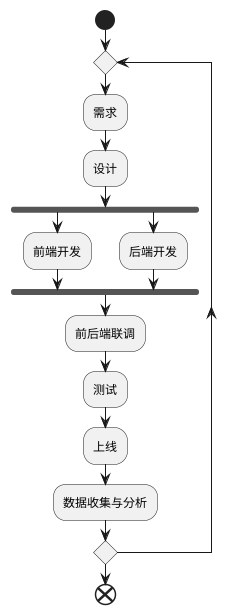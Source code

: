 @startuml
start
repeat
  :需求;
  :设计;
  fork
  :前端开发;
  fork again
  :后端开发;
  end fork
  :前后端联调;
  :测试;
  :上线;
  :数据收集与分析;
repeat while
end
@enduml